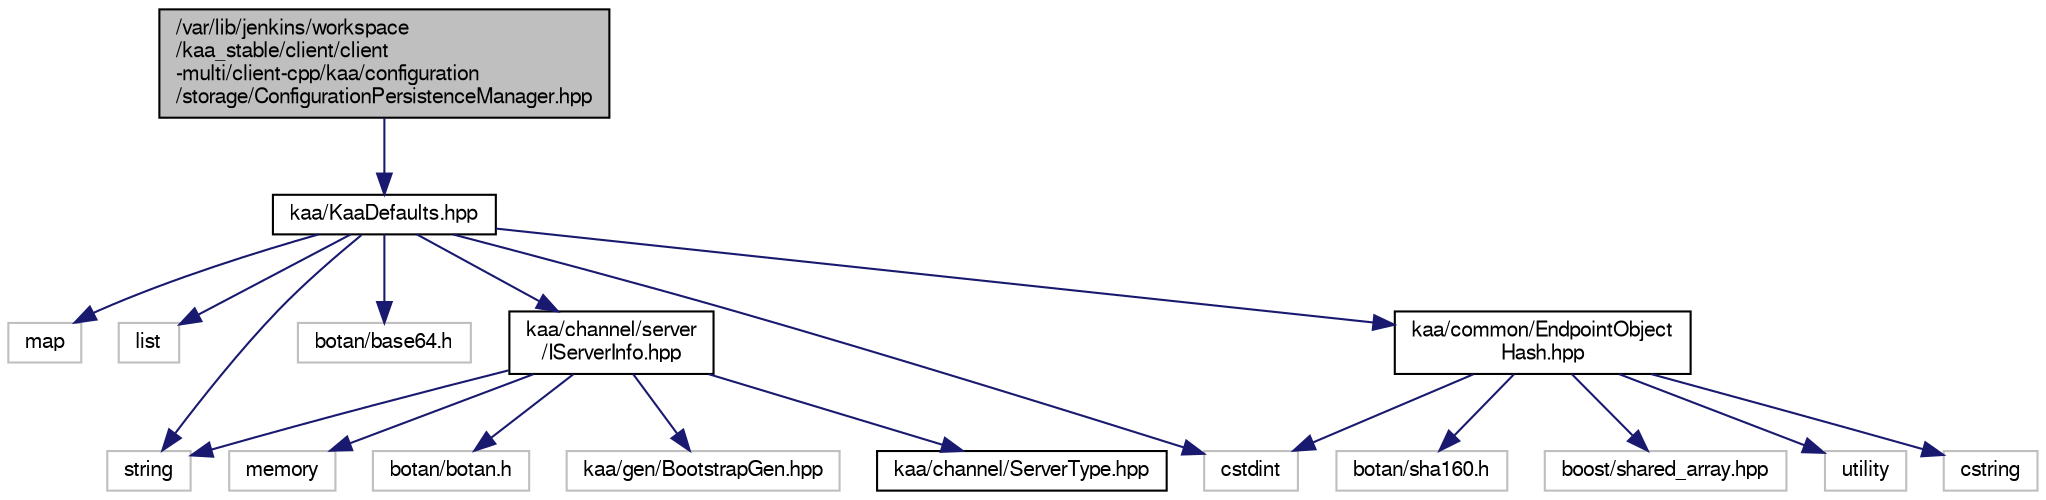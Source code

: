 digraph "/var/lib/jenkins/workspace/kaa_stable/client/client-multi/client-cpp/kaa/configuration/storage/ConfigurationPersistenceManager.hpp"
{
  bgcolor="transparent";
  edge [fontname="FreeSans",fontsize="10",labelfontname="FreeSans",labelfontsize="10"];
  node [fontname="FreeSans",fontsize="10",shape=record];
  Node1 [label="/var/lib/jenkins/workspace\l/kaa_stable/client/client\l-multi/client-cpp/kaa/configuration\l/storage/ConfigurationPersistenceManager.hpp",height=0.2,width=0.4,color="black", fillcolor="grey75", style="filled" fontcolor="black"];
  Node1 -> Node2 [color="midnightblue",fontsize="10",style="solid",fontname="FreeSans"];
  Node2 [label="kaa/KaaDefaults.hpp",height=0.2,width=0.4,color="black",URL="$KaaDefaults_8hpp.html"];
  Node2 -> Node3 [color="midnightblue",fontsize="10",style="solid",fontname="FreeSans"];
  Node3 [label="map",height=0.2,width=0.4,color="grey75"];
  Node2 -> Node4 [color="midnightblue",fontsize="10",style="solid",fontname="FreeSans"];
  Node4 [label="list",height=0.2,width=0.4,color="grey75"];
  Node2 -> Node5 [color="midnightblue",fontsize="10",style="solid",fontname="FreeSans"];
  Node5 [label="string",height=0.2,width=0.4,color="grey75"];
  Node2 -> Node6 [color="midnightblue",fontsize="10",style="solid",fontname="FreeSans"];
  Node6 [label="botan/base64.h",height=0.2,width=0.4,color="grey75"];
  Node2 -> Node7 [color="midnightblue",fontsize="10",style="solid",fontname="FreeSans"];
  Node7 [label="cstdint",height=0.2,width=0.4,color="grey75"];
  Node2 -> Node8 [color="midnightblue",fontsize="10",style="solid",fontname="FreeSans"];
  Node8 [label="kaa/channel/server\l/IServerInfo.hpp",height=0.2,width=0.4,color="black",URL="$IServerInfo_8hpp.html"];
  Node8 -> Node5 [color="midnightblue",fontsize="10",style="solid",fontname="FreeSans"];
  Node8 -> Node9 [color="midnightblue",fontsize="10",style="solid",fontname="FreeSans"];
  Node9 [label="memory",height=0.2,width=0.4,color="grey75"];
  Node8 -> Node10 [color="midnightblue",fontsize="10",style="solid",fontname="FreeSans"];
  Node10 [label="botan/botan.h",height=0.2,width=0.4,color="grey75"];
  Node8 -> Node11 [color="midnightblue",fontsize="10",style="solid",fontname="FreeSans"];
  Node11 [label="kaa/gen/BootstrapGen.hpp",height=0.2,width=0.4,color="grey75"];
  Node8 -> Node12 [color="midnightblue",fontsize="10",style="solid",fontname="FreeSans"];
  Node12 [label="kaa/channel/ServerType.hpp",height=0.2,width=0.4,color="black",URL="$ServerType_8hpp.html"];
  Node2 -> Node13 [color="midnightblue",fontsize="10",style="solid",fontname="FreeSans"];
  Node13 [label="kaa/common/EndpointObject\lHash.hpp",height=0.2,width=0.4,color="black",URL="$EndpointObjectHash_8hpp.html"];
  Node13 -> Node14 [color="midnightblue",fontsize="10",style="solid",fontname="FreeSans"];
  Node14 [label="utility",height=0.2,width=0.4,color="grey75"];
  Node13 -> Node15 [color="midnightblue",fontsize="10",style="solid",fontname="FreeSans"];
  Node15 [label="cstring",height=0.2,width=0.4,color="grey75"];
  Node13 -> Node16 [color="midnightblue",fontsize="10",style="solid",fontname="FreeSans"];
  Node16 [label="botan/sha160.h",height=0.2,width=0.4,color="grey75"];
  Node13 -> Node7 [color="midnightblue",fontsize="10",style="solid",fontname="FreeSans"];
  Node13 -> Node17 [color="midnightblue",fontsize="10",style="solid",fontname="FreeSans"];
  Node17 [label="boost/shared_array.hpp",height=0.2,width=0.4,color="grey75"];
}
